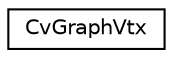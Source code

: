digraph "Graphical Class Hierarchy"
{
 // LATEX_PDF_SIZE
  edge [fontname="Helvetica",fontsize="10",labelfontname="Helvetica",labelfontsize="10"];
  node [fontname="Helvetica",fontsize="10",shape=record];
  rankdir="LR";
  Node0 [label="CvGraphVtx",height=0.2,width=0.4,color="black", fillcolor="white", style="filled",URL="$struct_cv_graph_vtx.html",tooltip=" "];
}
